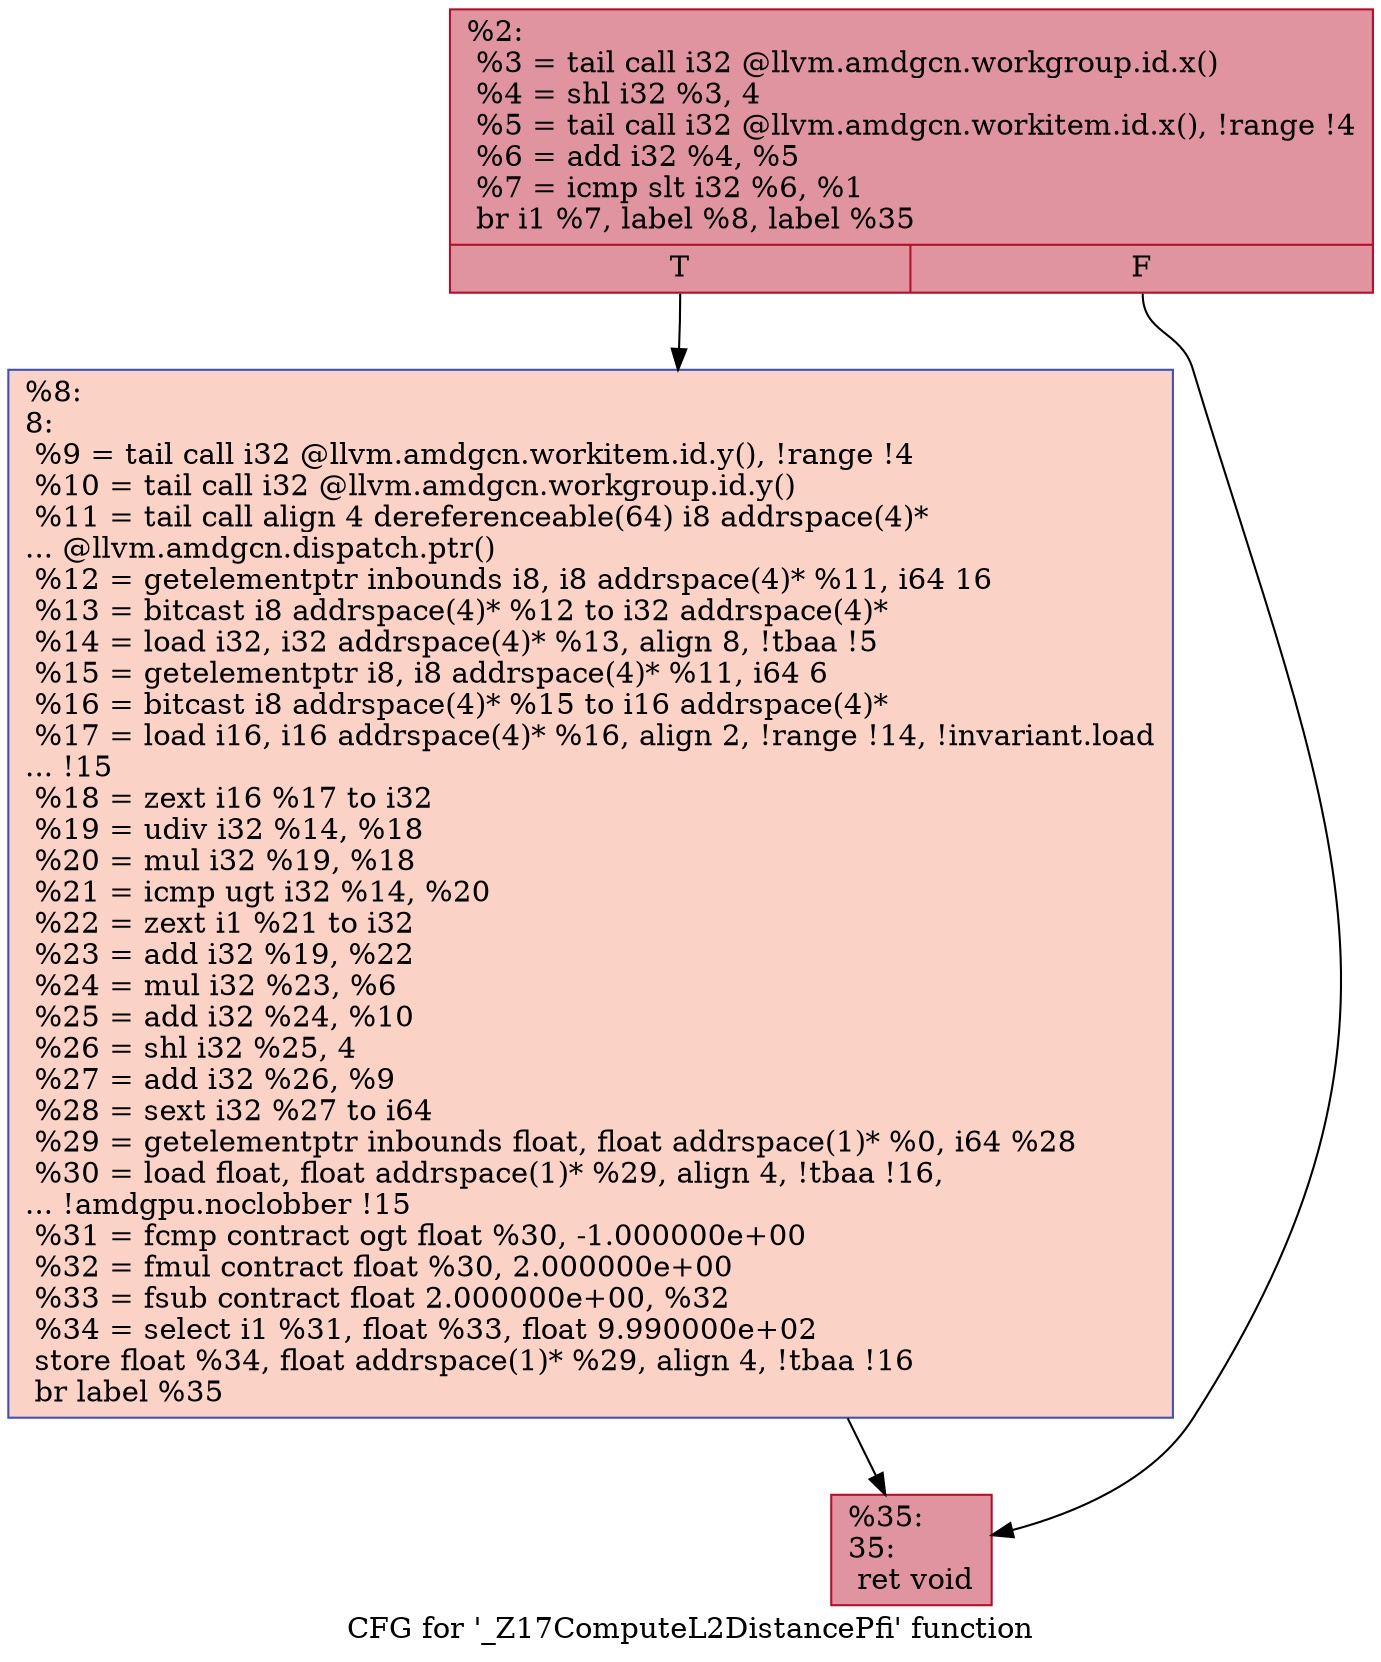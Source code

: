 digraph "CFG for '_Z17ComputeL2DistancePfi' function" {
	label="CFG for '_Z17ComputeL2DistancePfi' function";

	Node0x635a4e0 [shape=record,color="#b70d28ff", style=filled, fillcolor="#b70d2870",label="{%2:\l  %3 = tail call i32 @llvm.amdgcn.workgroup.id.x()\l  %4 = shl i32 %3, 4\l  %5 = tail call i32 @llvm.amdgcn.workitem.id.x(), !range !4\l  %6 = add i32 %4, %5\l  %7 = icmp slt i32 %6, %1\l  br i1 %7, label %8, label %35\l|{<s0>T|<s1>F}}"];
	Node0x635a4e0:s0 -> Node0x635bc90;
	Node0x635a4e0:s1 -> Node0x635bd20;
	Node0x635bc90 [shape=record,color="#3d50c3ff", style=filled, fillcolor="#f59c7d70",label="{%8:\l8:                                                \l  %9 = tail call i32 @llvm.amdgcn.workitem.id.y(), !range !4\l  %10 = tail call i32 @llvm.amdgcn.workgroup.id.y()\l  %11 = tail call align 4 dereferenceable(64) i8 addrspace(4)*\l... @llvm.amdgcn.dispatch.ptr()\l  %12 = getelementptr inbounds i8, i8 addrspace(4)* %11, i64 16\l  %13 = bitcast i8 addrspace(4)* %12 to i32 addrspace(4)*\l  %14 = load i32, i32 addrspace(4)* %13, align 8, !tbaa !5\l  %15 = getelementptr i8, i8 addrspace(4)* %11, i64 6\l  %16 = bitcast i8 addrspace(4)* %15 to i16 addrspace(4)*\l  %17 = load i16, i16 addrspace(4)* %16, align 2, !range !14, !invariant.load\l... !15\l  %18 = zext i16 %17 to i32\l  %19 = udiv i32 %14, %18\l  %20 = mul i32 %19, %18\l  %21 = icmp ugt i32 %14, %20\l  %22 = zext i1 %21 to i32\l  %23 = add i32 %19, %22\l  %24 = mul i32 %23, %6\l  %25 = add i32 %24, %10\l  %26 = shl i32 %25, 4\l  %27 = add i32 %26, %9\l  %28 = sext i32 %27 to i64\l  %29 = getelementptr inbounds float, float addrspace(1)* %0, i64 %28\l  %30 = load float, float addrspace(1)* %29, align 4, !tbaa !16,\l... !amdgpu.noclobber !15\l  %31 = fcmp contract ogt float %30, -1.000000e+00\l  %32 = fmul contract float %30, 2.000000e+00\l  %33 = fsub contract float 2.000000e+00, %32\l  %34 = select i1 %31, float %33, float 9.990000e+02\l  store float %34, float addrspace(1)* %29, align 4, !tbaa !16\l  br label %35\l}"];
	Node0x635bc90 -> Node0x635bd20;
	Node0x635bd20 [shape=record,color="#b70d28ff", style=filled, fillcolor="#b70d2870",label="{%35:\l35:                                               \l  ret void\l}"];
}
